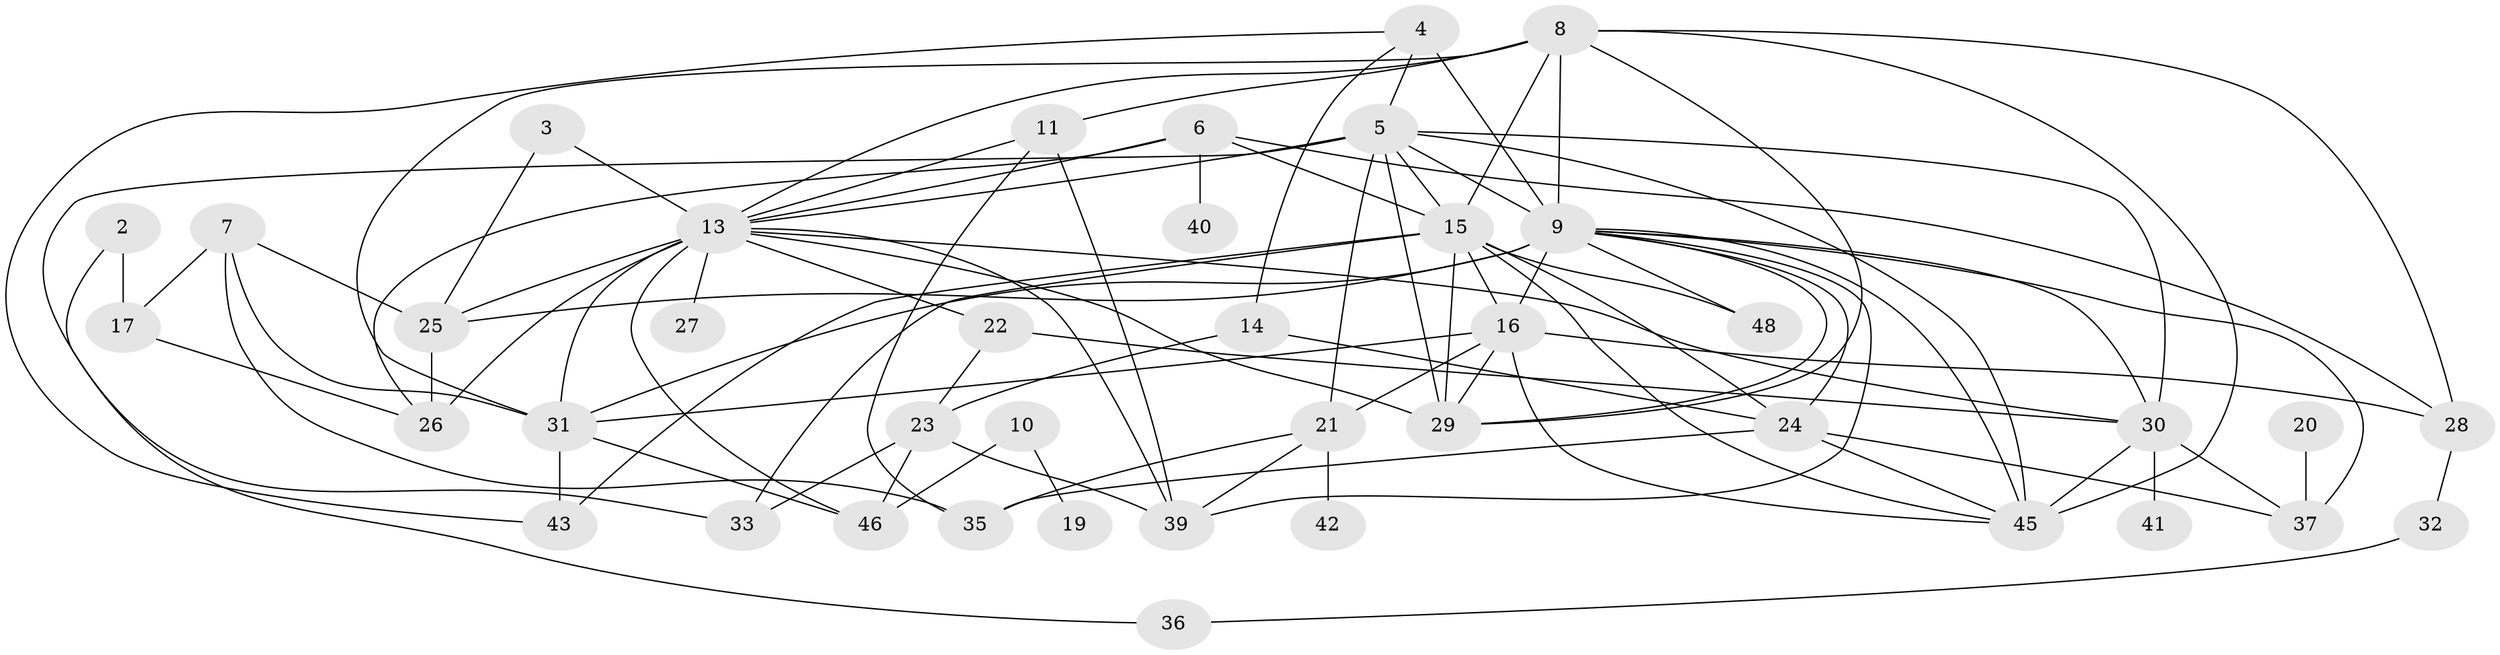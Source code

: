 // original degree distribution, {0: 0.05263157894736842, 2: 0.2719298245614035, 6: 0.03508771929824561, 3: 0.18421052631578946, 7: 0.03508771929824561, 5: 0.09649122807017543, 1: 0.14035087719298245, 8: 0.017543859649122806, 4: 0.16666666666666666}
// Generated by graph-tools (version 1.1) at 2025/48/03/04/25 22:48:01]
// undirected, 41 vertices, 92 edges
graph export_dot {
  node [color=gray90,style=filled];
  2;
  3;
  4;
  5;
  6;
  7;
  8;
  9;
  10;
  11;
  13;
  14;
  15;
  16;
  17;
  19;
  20;
  21;
  22;
  23;
  24;
  25;
  26;
  27;
  28;
  29;
  30;
  31;
  32;
  33;
  35;
  36;
  37;
  39;
  40;
  41;
  42;
  43;
  45;
  46;
  48;
  2 -- 17 [weight=2.0];
  2 -- 36 [weight=1.0];
  3 -- 13 [weight=1.0];
  3 -- 25 [weight=1.0];
  4 -- 5 [weight=1.0];
  4 -- 9 [weight=3.0];
  4 -- 14 [weight=1.0];
  4 -- 43 [weight=1.0];
  5 -- 9 [weight=1.0];
  5 -- 13 [weight=1.0];
  5 -- 15 [weight=1.0];
  5 -- 21 [weight=3.0];
  5 -- 29 [weight=1.0];
  5 -- 30 [weight=1.0];
  5 -- 33 [weight=1.0];
  5 -- 45 [weight=1.0];
  6 -- 13 [weight=1.0];
  6 -- 15 [weight=1.0];
  6 -- 26 [weight=1.0];
  6 -- 28 [weight=1.0];
  6 -- 40 [weight=1.0];
  7 -- 17 [weight=1.0];
  7 -- 25 [weight=1.0];
  7 -- 31 [weight=2.0];
  7 -- 35 [weight=1.0];
  8 -- 9 [weight=1.0];
  8 -- 11 [weight=1.0];
  8 -- 13 [weight=1.0];
  8 -- 15 [weight=1.0];
  8 -- 28 [weight=2.0];
  8 -- 29 [weight=1.0];
  8 -- 31 [weight=1.0];
  8 -- 45 [weight=1.0];
  9 -- 16 [weight=1.0];
  9 -- 24 [weight=1.0];
  9 -- 25 [weight=1.0];
  9 -- 29 [weight=1.0];
  9 -- 30 [weight=1.0];
  9 -- 31 [weight=2.0];
  9 -- 37 [weight=1.0];
  9 -- 39 [weight=1.0];
  9 -- 45 [weight=1.0];
  9 -- 48 [weight=1.0];
  10 -- 19 [weight=1.0];
  10 -- 46 [weight=1.0];
  11 -- 13 [weight=1.0];
  11 -- 35 [weight=1.0];
  11 -- 39 [weight=1.0];
  13 -- 22 [weight=2.0];
  13 -- 25 [weight=1.0];
  13 -- 26 [weight=1.0];
  13 -- 27 [weight=1.0];
  13 -- 29 [weight=1.0];
  13 -- 30 [weight=2.0];
  13 -- 31 [weight=5.0];
  13 -- 39 [weight=1.0];
  13 -- 46 [weight=1.0];
  14 -- 23 [weight=1.0];
  14 -- 24 [weight=1.0];
  15 -- 16 [weight=1.0];
  15 -- 24 [weight=1.0];
  15 -- 29 [weight=1.0];
  15 -- 33 [weight=1.0];
  15 -- 43 [weight=1.0];
  15 -- 45 [weight=1.0];
  15 -- 48 [weight=1.0];
  16 -- 21 [weight=1.0];
  16 -- 28 [weight=1.0];
  16 -- 29 [weight=1.0];
  16 -- 31 [weight=1.0];
  16 -- 45 [weight=1.0];
  17 -- 26 [weight=1.0];
  20 -- 37 [weight=2.0];
  21 -- 35 [weight=2.0];
  21 -- 39 [weight=1.0];
  21 -- 42 [weight=1.0];
  22 -- 23 [weight=2.0];
  22 -- 30 [weight=1.0];
  23 -- 33 [weight=1.0];
  23 -- 39 [weight=1.0];
  23 -- 46 [weight=1.0];
  24 -- 35 [weight=1.0];
  24 -- 37 [weight=1.0];
  24 -- 45 [weight=1.0];
  25 -- 26 [weight=2.0];
  28 -- 32 [weight=1.0];
  30 -- 37 [weight=1.0];
  30 -- 41 [weight=1.0];
  30 -- 45 [weight=1.0];
  31 -- 43 [weight=1.0];
  31 -- 46 [weight=1.0];
  32 -- 36 [weight=1.0];
}
